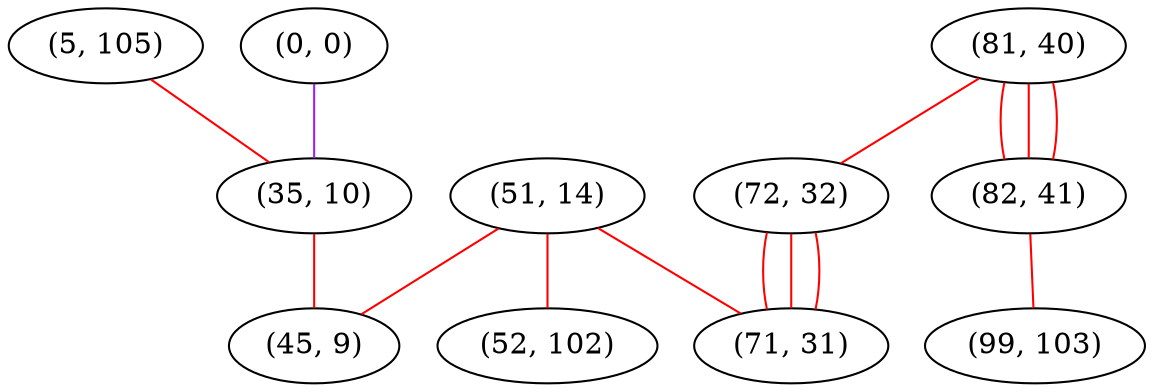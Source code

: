 graph "" {
"(5, 105)";
"(81, 40)";
"(0, 0)";
"(35, 10)";
"(72, 32)";
"(51, 14)";
"(71, 31)";
"(82, 41)";
"(99, 103)";
"(45, 9)";
"(52, 102)";
"(5, 105)" -- "(35, 10)"  [color=red, key=0, weight=1];
"(81, 40)" -- "(72, 32)"  [color=red, key=0, weight=1];
"(81, 40)" -- "(82, 41)"  [color=red, key=0, weight=1];
"(81, 40)" -- "(82, 41)"  [color=red, key=1, weight=1];
"(81, 40)" -- "(82, 41)"  [color=red, key=2, weight=1];
"(0, 0)" -- "(35, 10)"  [color=purple, key=0, weight=4];
"(35, 10)" -- "(45, 9)"  [color=red, key=0, weight=1];
"(72, 32)" -- "(71, 31)"  [color=red, key=0, weight=1];
"(72, 32)" -- "(71, 31)"  [color=red, key=1, weight=1];
"(72, 32)" -- "(71, 31)"  [color=red, key=2, weight=1];
"(51, 14)" -- "(45, 9)"  [color=red, key=0, weight=1];
"(51, 14)" -- "(52, 102)"  [color=red, key=0, weight=1];
"(51, 14)" -- "(71, 31)"  [color=red, key=0, weight=1];
"(82, 41)" -- "(99, 103)"  [color=red, key=0, weight=1];
}
